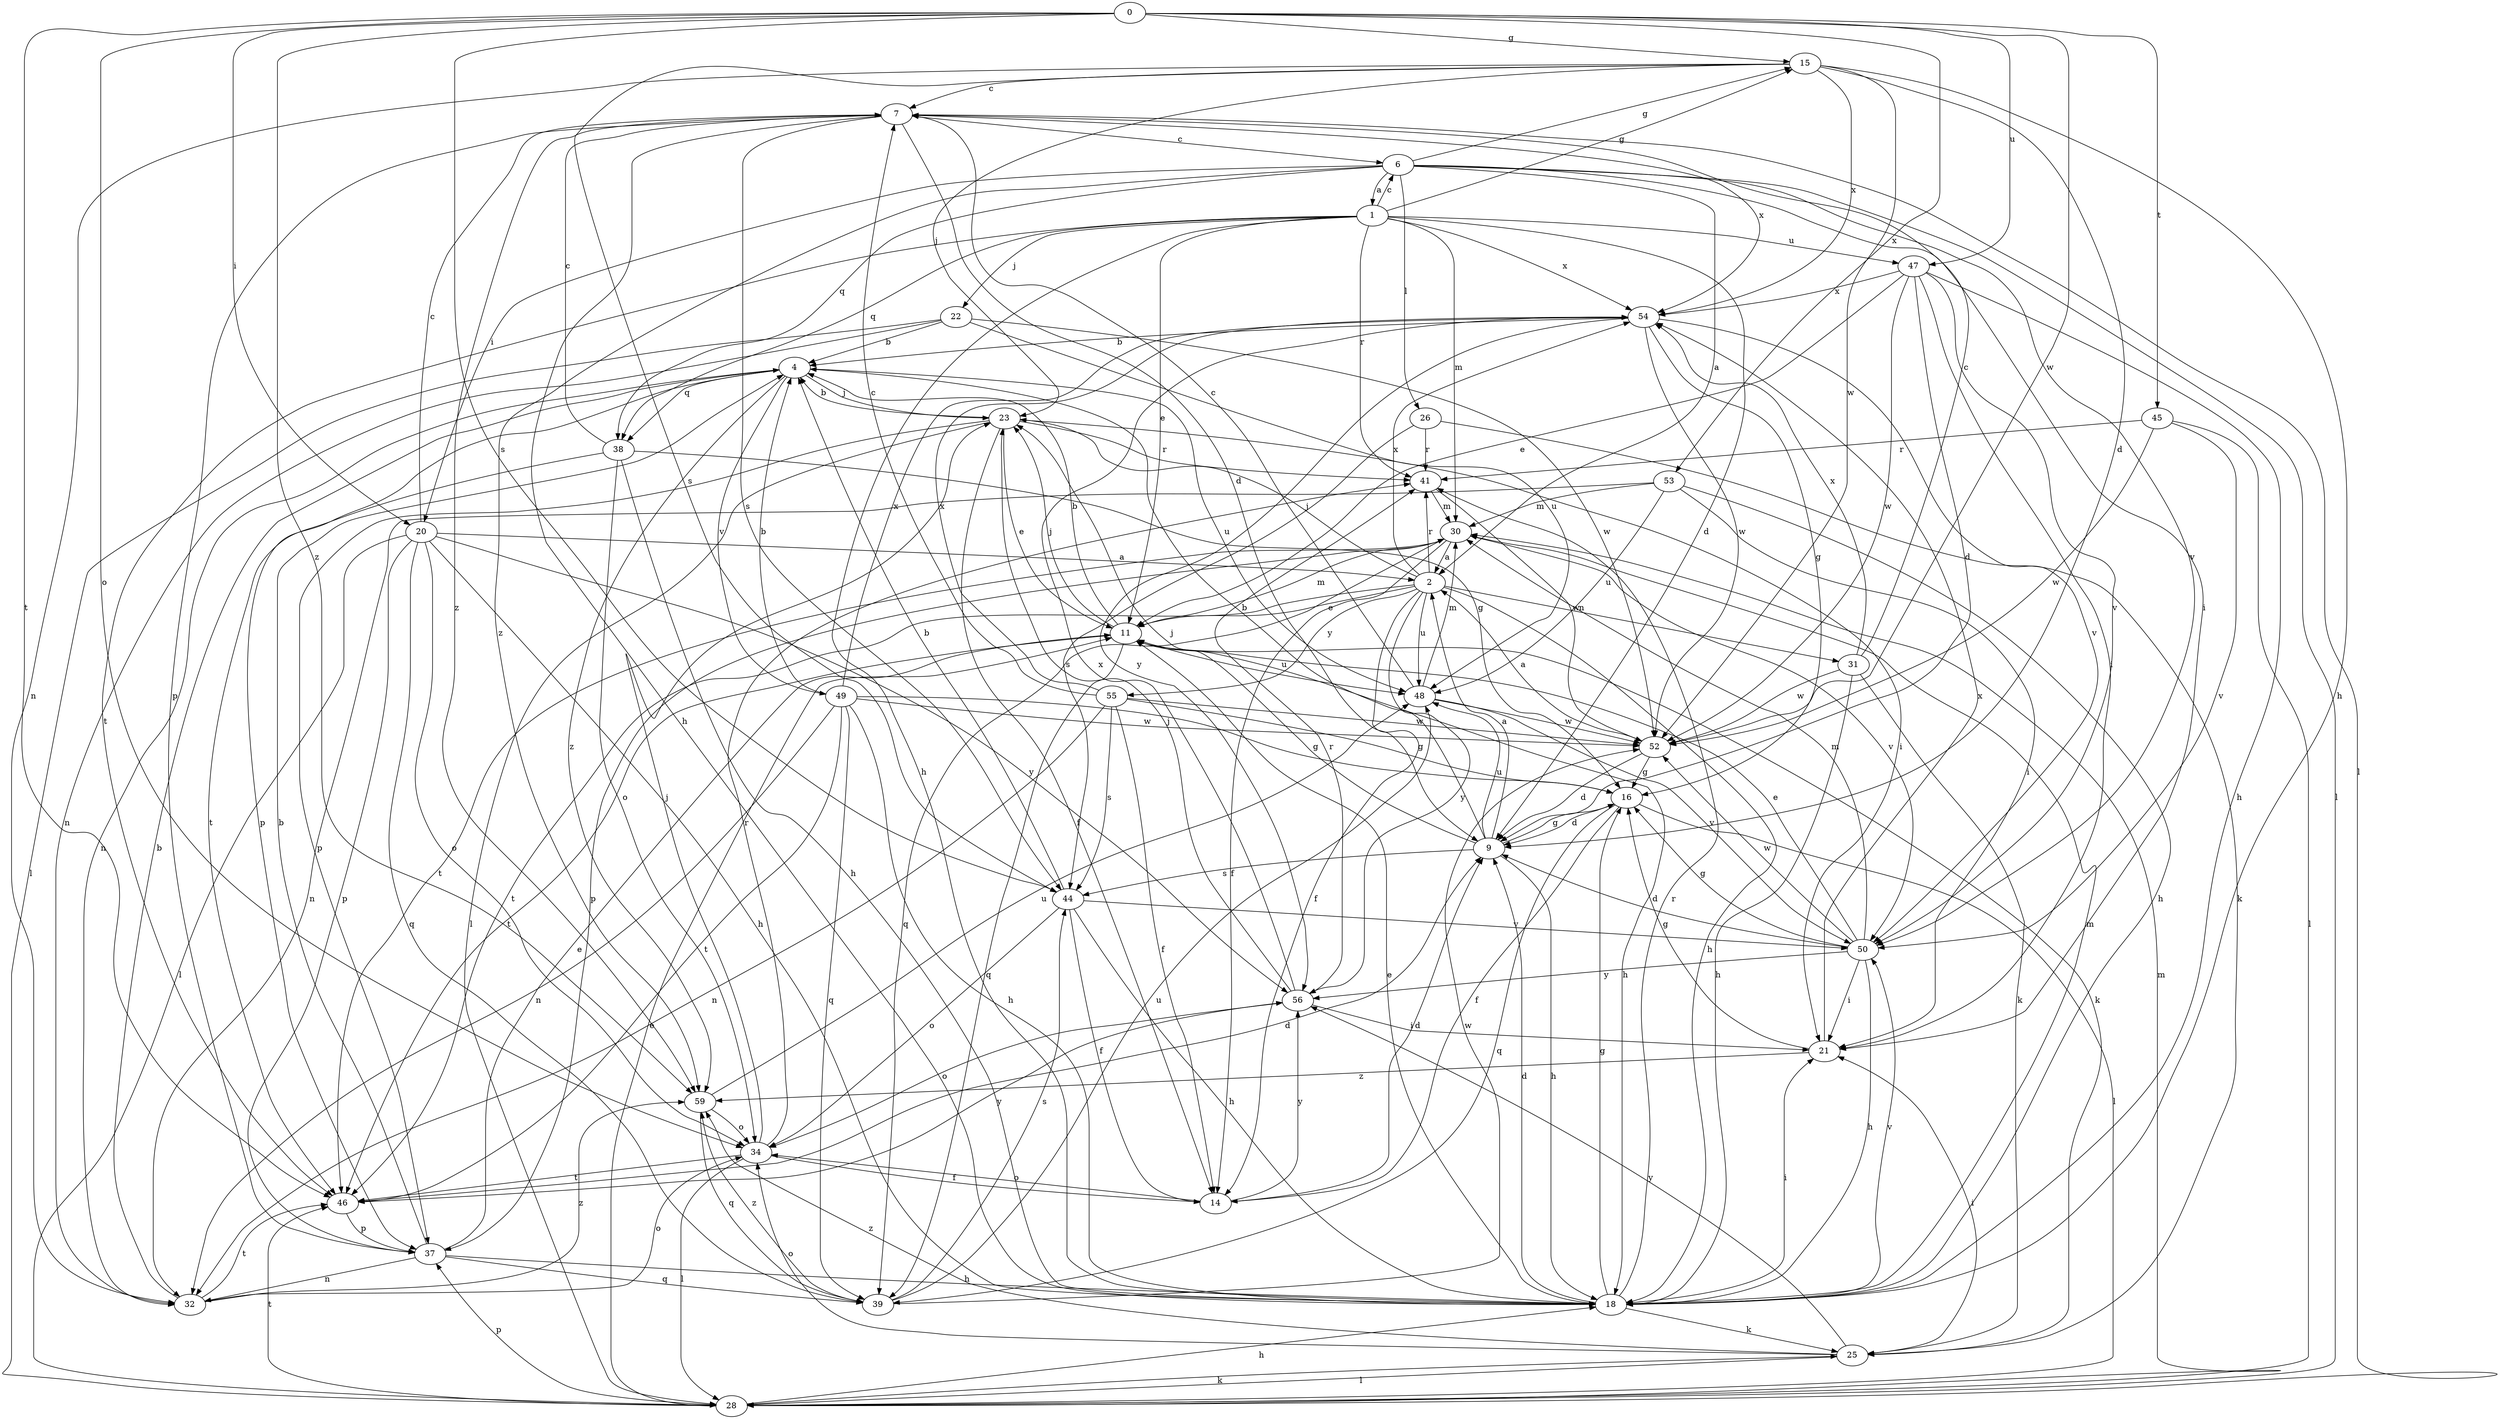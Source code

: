 strict digraph  {
0;
1;
2;
4;
6;
7;
9;
11;
14;
15;
16;
18;
20;
21;
22;
23;
25;
26;
28;
30;
31;
32;
34;
37;
38;
39;
41;
44;
45;
46;
47;
48;
49;
50;
52;
53;
54;
55;
56;
59;
0 -> 15  [label=g];
0 -> 20  [label=i];
0 -> 34  [label=o];
0 -> 44  [label=s];
0 -> 45  [label=t];
0 -> 46  [label=t];
0 -> 47  [label=u];
0 -> 52  [label=w];
0 -> 53  [label=x];
0 -> 59  [label=z];
1 -> 6  [label=c];
1 -> 9  [label=d];
1 -> 11  [label=e];
1 -> 15  [label=g];
1 -> 18  [label=h];
1 -> 22  [label=j];
1 -> 30  [label=m];
1 -> 38  [label=q];
1 -> 41  [label=r];
1 -> 46  [label=t];
1 -> 47  [label=u];
1 -> 54  [label=x];
2 -> 11  [label=e];
2 -> 14  [label=f];
2 -> 18  [label=h];
2 -> 23  [label=j];
2 -> 31  [label=n];
2 -> 41  [label=r];
2 -> 46  [label=t];
2 -> 48  [label=u];
2 -> 54  [label=x];
2 -> 55  [label=y];
2 -> 56  [label=y];
4 -> 23  [label=j];
4 -> 32  [label=n];
4 -> 37  [label=p];
4 -> 38  [label=q];
4 -> 48  [label=u];
4 -> 49  [label=v];
4 -> 59  [label=z];
6 -> 1  [label=a];
6 -> 2  [label=a];
6 -> 15  [label=g];
6 -> 20  [label=i];
6 -> 21  [label=i];
6 -> 26  [label=l];
6 -> 28  [label=l];
6 -> 38  [label=q];
6 -> 50  [label=v];
6 -> 59  [label=z];
7 -> 6  [label=c];
7 -> 9  [label=d];
7 -> 18  [label=h];
7 -> 28  [label=l];
7 -> 37  [label=p];
7 -> 44  [label=s];
7 -> 54  [label=x];
7 -> 59  [label=z];
9 -> 2  [label=a];
9 -> 4  [label=b];
9 -> 16  [label=g];
9 -> 18  [label=h];
9 -> 23  [label=j];
9 -> 44  [label=s];
9 -> 48  [label=u];
11 -> 4  [label=b];
11 -> 18  [label=h];
11 -> 23  [label=j];
11 -> 25  [label=k];
11 -> 30  [label=m];
11 -> 39  [label=q];
11 -> 46  [label=t];
11 -> 48  [label=u];
14 -> 9  [label=d];
14 -> 34  [label=o];
14 -> 56  [label=y];
15 -> 7  [label=c];
15 -> 9  [label=d];
15 -> 18  [label=h];
15 -> 23  [label=j];
15 -> 32  [label=n];
15 -> 44  [label=s];
15 -> 52  [label=w];
15 -> 54  [label=x];
16 -> 9  [label=d];
16 -> 14  [label=f];
16 -> 28  [label=l];
16 -> 39  [label=q];
18 -> 9  [label=d];
18 -> 11  [label=e];
18 -> 16  [label=g];
18 -> 21  [label=i];
18 -> 25  [label=k];
18 -> 30  [label=m];
18 -> 41  [label=r];
18 -> 50  [label=v];
20 -> 2  [label=a];
20 -> 7  [label=c];
20 -> 18  [label=h];
20 -> 28  [label=l];
20 -> 34  [label=o];
20 -> 37  [label=p];
20 -> 39  [label=q];
20 -> 56  [label=y];
21 -> 16  [label=g];
21 -> 54  [label=x];
21 -> 59  [label=z];
22 -> 4  [label=b];
22 -> 28  [label=l];
22 -> 32  [label=n];
22 -> 48  [label=u];
22 -> 52  [label=w];
23 -> 4  [label=b];
23 -> 11  [label=e];
23 -> 14  [label=f];
23 -> 21  [label=i];
23 -> 28  [label=l];
23 -> 37  [label=p];
23 -> 41  [label=r];
25 -> 21  [label=i];
25 -> 28  [label=l];
25 -> 34  [label=o];
25 -> 56  [label=y];
25 -> 59  [label=z];
26 -> 25  [label=k];
26 -> 41  [label=r];
26 -> 44  [label=s];
28 -> 11  [label=e];
28 -> 18  [label=h];
28 -> 25  [label=k];
28 -> 30  [label=m];
28 -> 37  [label=p];
28 -> 46  [label=t];
30 -> 2  [label=a];
30 -> 14  [label=f];
30 -> 37  [label=p];
30 -> 39  [label=q];
30 -> 46  [label=t];
30 -> 50  [label=v];
31 -> 7  [label=c];
31 -> 18  [label=h];
31 -> 25  [label=k];
31 -> 52  [label=w];
31 -> 54  [label=x];
32 -> 4  [label=b];
32 -> 34  [label=o];
32 -> 46  [label=t];
32 -> 59  [label=z];
34 -> 14  [label=f];
34 -> 23  [label=j];
34 -> 28  [label=l];
34 -> 41  [label=r];
34 -> 46  [label=t];
37 -> 4  [label=b];
37 -> 11  [label=e];
37 -> 18  [label=h];
37 -> 32  [label=n];
37 -> 39  [label=q];
38 -> 7  [label=c];
38 -> 16  [label=g];
38 -> 18  [label=h];
38 -> 34  [label=o];
38 -> 46  [label=t];
39 -> 44  [label=s];
39 -> 48  [label=u];
39 -> 52  [label=w];
39 -> 59  [label=z];
41 -> 30  [label=m];
41 -> 52  [label=w];
44 -> 4  [label=b];
44 -> 14  [label=f];
44 -> 18  [label=h];
44 -> 34  [label=o];
44 -> 50  [label=v];
45 -> 28  [label=l];
45 -> 41  [label=r];
45 -> 50  [label=v];
45 -> 52  [label=w];
46 -> 9  [label=d];
46 -> 37  [label=p];
46 -> 56  [label=y];
47 -> 9  [label=d];
47 -> 11  [label=e];
47 -> 18  [label=h];
47 -> 21  [label=i];
47 -> 50  [label=v];
47 -> 52  [label=w];
47 -> 54  [label=x];
48 -> 7  [label=c];
48 -> 30  [label=m];
48 -> 50  [label=v];
48 -> 52  [label=w];
49 -> 4  [label=b];
49 -> 16  [label=g];
49 -> 18  [label=h];
49 -> 32  [label=n];
49 -> 39  [label=q];
49 -> 46  [label=t];
49 -> 52  [label=w];
49 -> 54  [label=x];
50 -> 9  [label=d];
50 -> 11  [label=e];
50 -> 16  [label=g];
50 -> 18  [label=h];
50 -> 21  [label=i];
50 -> 30  [label=m];
50 -> 52  [label=w];
50 -> 56  [label=y];
52 -> 2  [label=a];
52 -> 9  [label=d];
52 -> 16  [label=g];
53 -> 18  [label=h];
53 -> 21  [label=i];
53 -> 30  [label=m];
53 -> 32  [label=n];
53 -> 48  [label=u];
54 -> 4  [label=b];
54 -> 16  [label=g];
54 -> 50  [label=v];
54 -> 52  [label=w];
54 -> 56  [label=y];
55 -> 7  [label=c];
55 -> 14  [label=f];
55 -> 16  [label=g];
55 -> 32  [label=n];
55 -> 44  [label=s];
55 -> 52  [label=w];
55 -> 54  [label=x];
56 -> 21  [label=i];
56 -> 23  [label=j];
56 -> 34  [label=o];
56 -> 41  [label=r];
56 -> 54  [label=x];
59 -> 34  [label=o];
59 -> 39  [label=q];
59 -> 48  [label=u];
}
